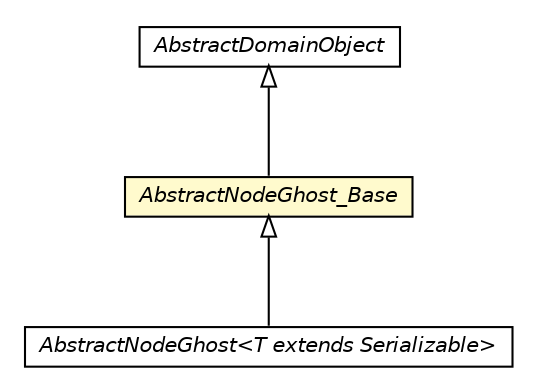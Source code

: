 #!/usr/local/bin/dot
#
# Class diagram 
# Generated by UMLGraph version 5.1 (http://www.umlgraph.org/)
#

digraph G {
	edge [fontname="Helvetica",fontsize=10,labelfontname="Helvetica",labelfontsize=10];
	node [fontname="Helvetica",fontsize=10,shape=plaintext];
	nodesep=0.25;
	ranksep=0.5;
	// pt.ist.fenixframework.core.AbstractDomainObject
	c38982 [label=<<table title="pt.ist.fenixframework.core.AbstractDomainObject" border="0" cellborder="1" cellspacing="0" cellpadding="2" port="p" href="../../core/AbstractDomainObject.html">
		<tr><td><table border="0" cellspacing="0" cellpadding="1">
<tr><td align="center" balign="center"><font face="Helvetica-Oblique"> AbstractDomainObject </font></td></tr>
		</table></td></tr>
		</table>>, fontname="Helvetica", fontcolor="black", fontsize=10.0];
	// pt.ist.fenixframework.adt.bplustree.AbstractNodeGhost_Base
	c39095 [label=<<table title="pt.ist.fenixframework.adt.bplustree.AbstractNodeGhost_Base" border="0" cellborder="1" cellspacing="0" cellpadding="2" port="p" bgcolor="lemonChiffon" href="./AbstractNodeGhost_Base.html">
		<tr><td><table border="0" cellspacing="0" cellpadding="1">
<tr><td align="center" balign="center"><font face="Helvetica-Oblique"> AbstractNodeGhost_Base </font></td></tr>
		</table></td></tr>
		</table>>, fontname="Helvetica", fontcolor="black", fontsize=10.0];
	// pt.ist.fenixframework.adt.bplustree.AbstractNodeGhost<T extends java.io.Serializable>
	c39128 [label=<<table title="pt.ist.fenixframework.adt.bplustree.AbstractNodeGhost" border="0" cellborder="1" cellspacing="0" cellpadding="2" port="p" href="./AbstractNodeGhost.html">
		<tr><td><table border="0" cellspacing="0" cellpadding="1">
<tr><td align="center" balign="center"><font face="Helvetica-Oblique"> AbstractNodeGhost&lt;T extends Serializable&gt; </font></td></tr>
		</table></td></tr>
		</table>>, fontname="Helvetica", fontcolor="black", fontsize=10.0];
	//pt.ist.fenixframework.adt.bplustree.AbstractNodeGhost_Base extends pt.ist.fenixframework.core.AbstractDomainObject
	c38982:p -> c39095:p [dir=back,arrowtail=empty];
	//pt.ist.fenixframework.adt.bplustree.AbstractNodeGhost<T extends java.io.Serializable> extends pt.ist.fenixframework.adt.bplustree.AbstractNodeGhost_Base
	c39095:p -> c39128:p [dir=back,arrowtail=empty];
}

